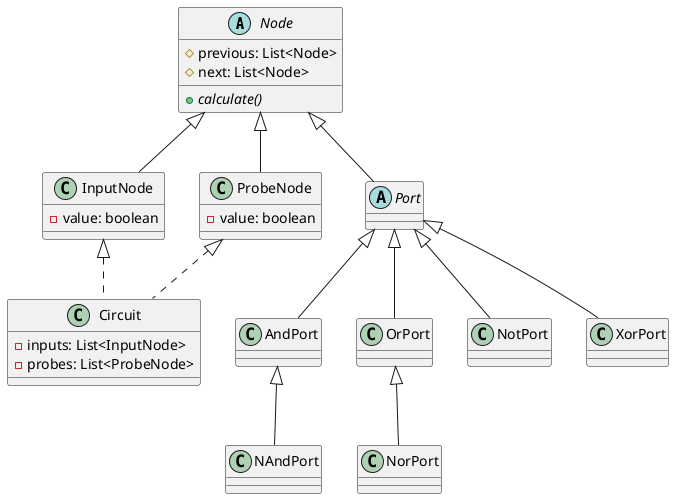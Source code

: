 @startuml
' Nodes
abstract class Node {
    #previous: List<Node>
    #next: List<Node>

    +{abstract} calculate()
}

class InputNode {
    -value: boolean
}
Node <|-- InputNode

class ProbeNode {
    -value: boolean
}
Node <|-- ProbeNode

' Ports
abstract class Port {
}
Node <|-- Port

class AndPort {
}
Port <|-- AndPort

class NAndPort {
}
AndPort <|-- NAndPort

class OrPort {
}
Port <|-- OrPort

class NorPort {
}
OrPort <|-- NorPort

class NotPort {
}
Port <|-- NotPort

class XorPort {
}
Port <|-- XorPort

' Circuit
class Circuit {
    -inputs: List<InputNode>
    -probes: List<ProbeNode>
}
InputNode <|.. Circuit
ProbeNode <|.. Circuit
@enduml